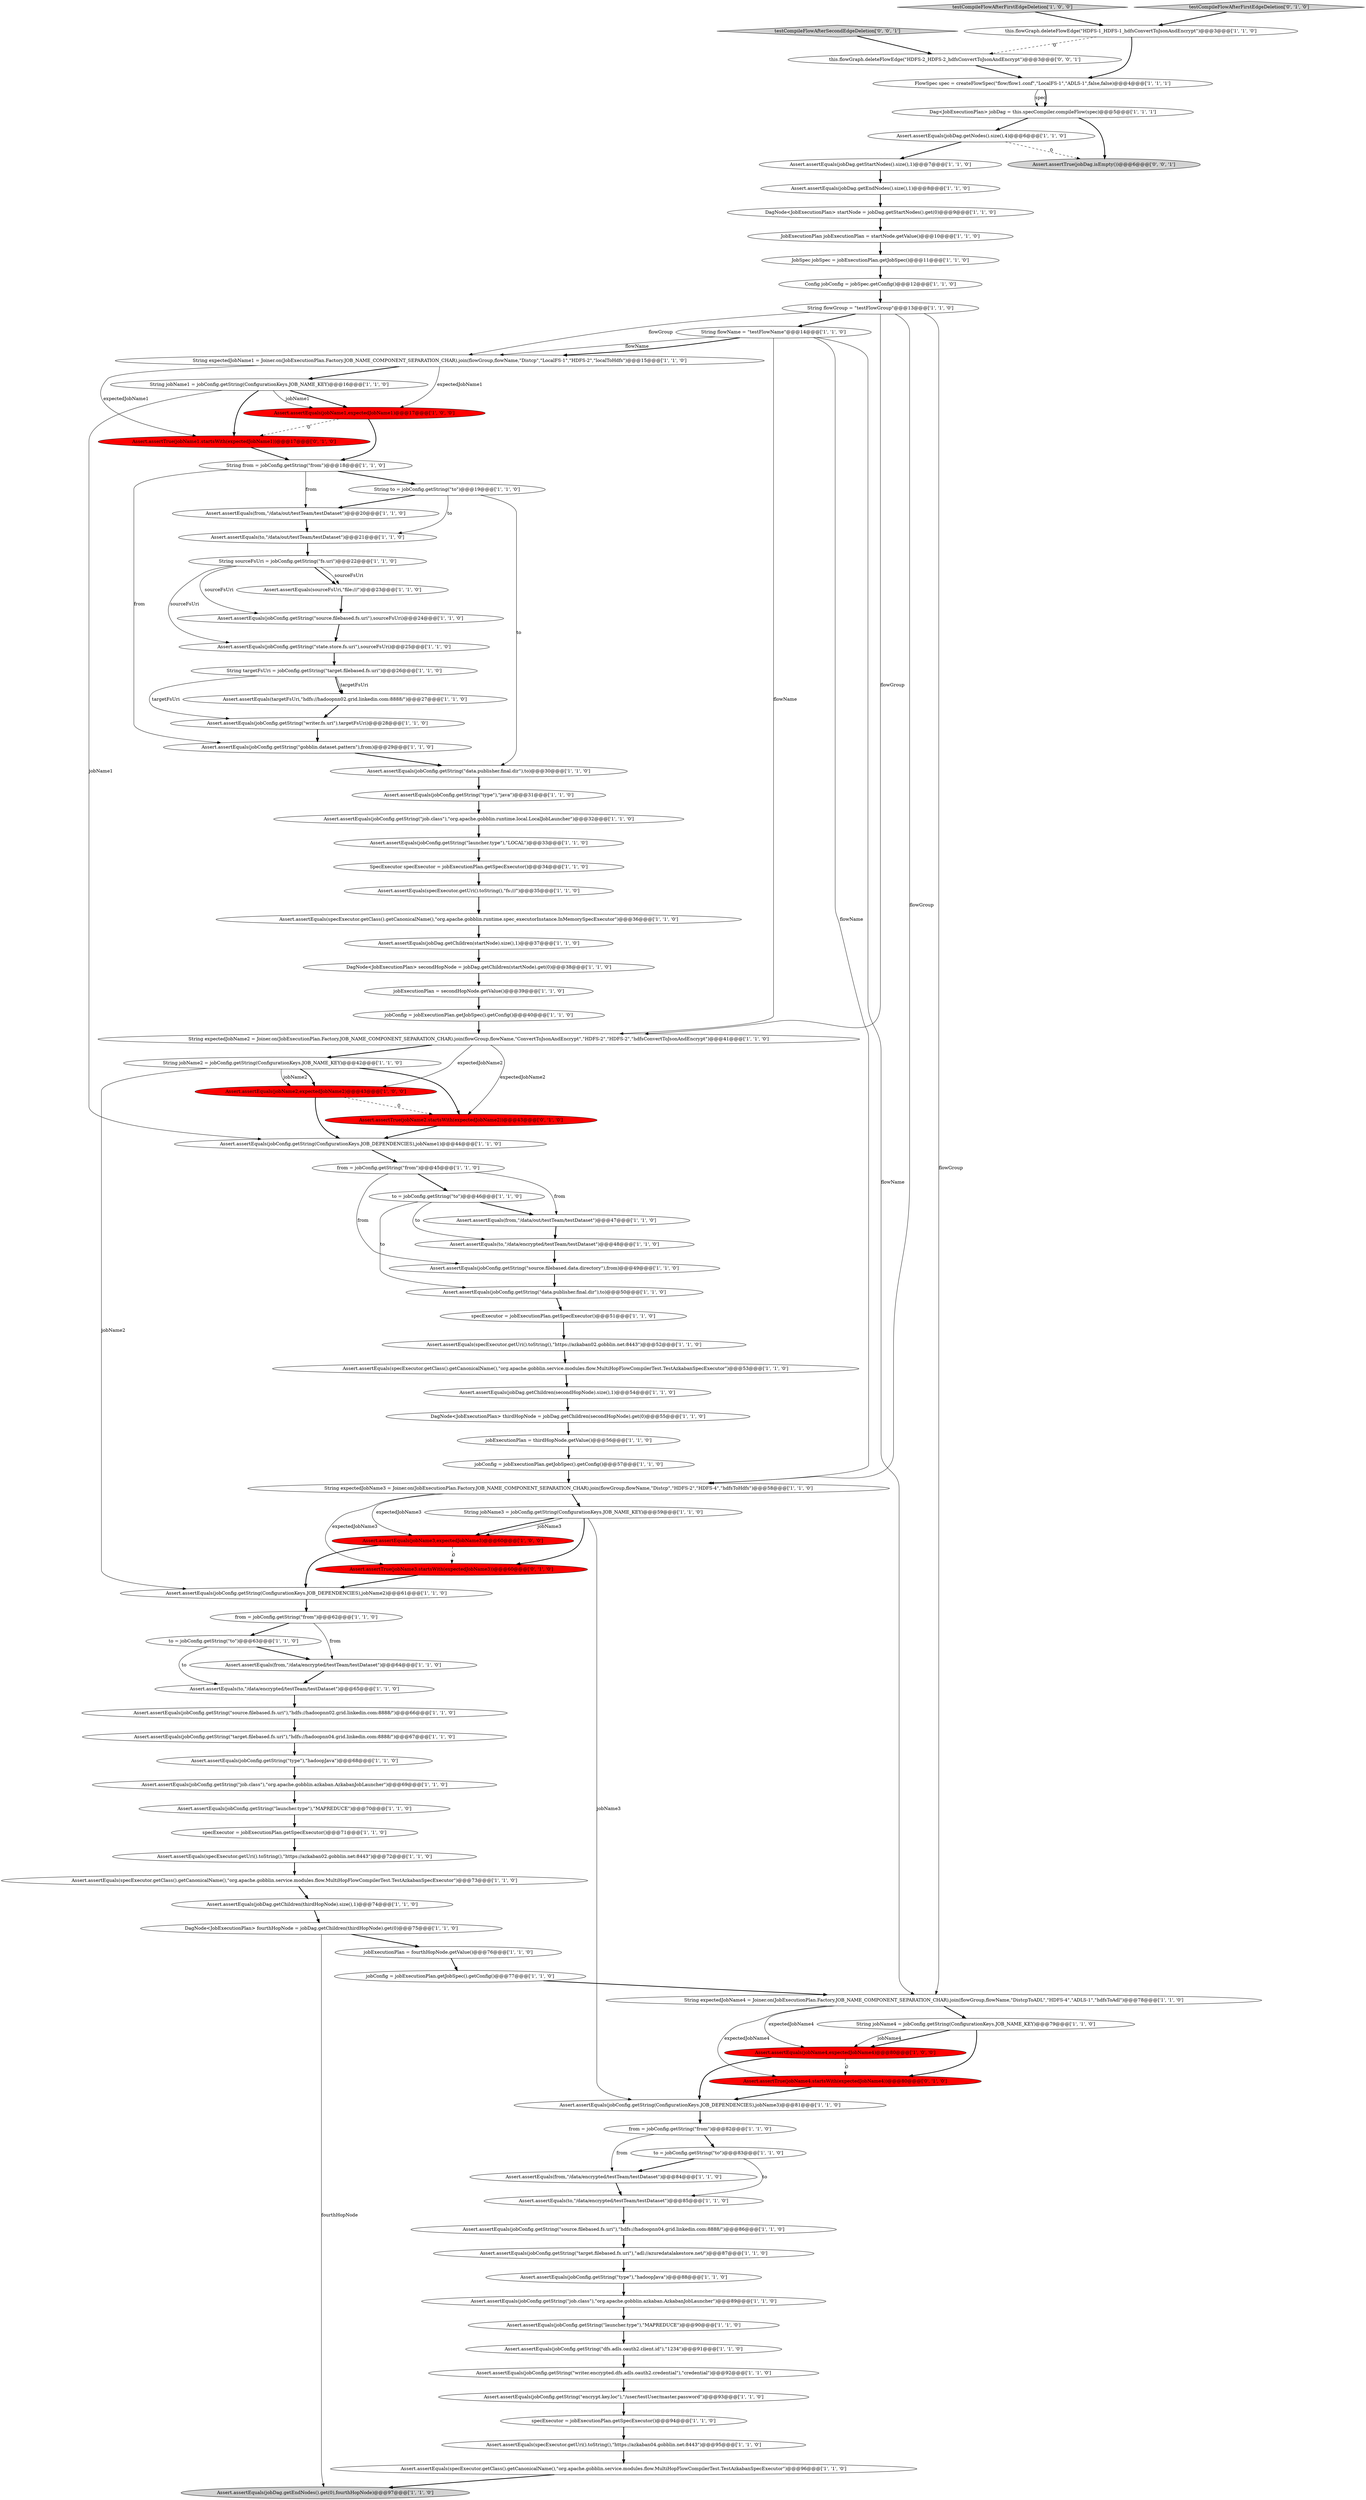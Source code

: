 digraph {
97 [style = filled, label = "Assert.assertTrue(jobName2.startsWith(expectedJobName2))@@@43@@@['0', '1', '0']", fillcolor = red, shape = ellipse image = "AAA1AAABBB2BBB"];
60 [style = filled, label = "jobConfig = jobExecutionPlan.getJobSpec().getConfig()@@@57@@@['1', '1', '0']", fillcolor = white, shape = ellipse image = "AAA0AAABBB1BBB"];
46 [style = filled, label = "testCompileFlowAfterFirstEdgeDeletion['1', '0', '0']", fillcolor = lightgray, shape = diamond image = "AAA0AAABBB1BBB"];
40 [style = filled, label = "Assert.assertEquals(jobConfig.getString(\"job.class\"),\"org.apache.gobblin.azkaban.AzkabanJobLauncher\")@@@69@@@['1', '1', '0']", fillcolor = white, shape = ellipse image = "AAA0AAABBB1BBB"];
91 [style = filled, label = "Assert.assertEquals(specExecutor.getClass().getCanonicalName(),\"org.apache.gobblin.service.modules.flow.MultiHopFlowCompilerTest.TestAzkabanSpecExecutor\")@@@73@@@['1', '1', '0']", fillcolor = white, shape = ellipse image = "AAA0AAABBB1BBB"];
87 [style = filled, label = "String jobName4 = jobConfig.getString(ConfigurationKeys.JOB_NAME_KEY)@@@79@@@['1', '1', '0']", fillcolor = white, shape = ellipse image = "AAA0AAABBB1BBB"];
0 [style = filled, label = "Assert.assertEquals(jobDag.getChildren(thirdHopNode).size(),1)@@@74@@@['1', '1', '0']", fillcolor = white, shape = ellipse image = "AAA0AAABBB1BBB"];
21 [style = filled, label = "String jobName2 = jobConfig.getString(ConfigurationKeys.JOB_NAME_KEY)@@@42@@@['1', '1', '0']", fillcolor = white, shape = ellipse image = "AAA0AAABBB1BBB"];
1 [style = filled, label = "Assert.assertEquals(to,\"/data/out/testTeam/testDataset\")@@@21@@@['1', '1', '0']", fillcolor = white, shape = ellipse image = "AAA0AAABBB1BBB"];
20 [style = filled, label = "Assert.assertEquals(jobConfig.getString(\"encrypt.key.loc\"),\"/user/testUser/master.password\")@@@93@@@['1', '1', '0']", fillcolor = white, shape = ellipse image = "AAA0AAABBB1BBB"];
42 [style = filled, label = "JobSpec jobSpec = jobExecutionPlan.getJobSpec()@@@11@@@['1', '1', '0']", fillcolor = white, shape = ellipse image = "AAA0AAABBB1BBB"];
25 [style = filled, label = "specExecutor = jobExecutionPlan.getSpecExecutor()@@@51@@@['1', '1', '0']", fillcolor = white, shape = ellipse image = "AAA0AAABBB1BBB"];
49 [style = filled, label = "Assert.assertEquals(sourceFsUri,\"file:///\")@@@23@@@['1', '1', '0']", fillcolor = white, shape = ellipse image = "AAA0AAABBB1BBB"];
58 [style = filled, label = "Assert.assertEquals(from,\"/data/out/testTeam/testDataset\")@@@20@@@['1', '1', '0']", fillcolor = white, shape = ellipse image = "AAA0AAABBB1BBB"];
54 [style = filled, label = "Dag<JobExecutionPlan> jobDag = this.specCompiler.compileFlow(spec)@@@5@@@['1', '1', '1']", fillcolor = white, shape = ellipse image = "AAA0AAABBB1BBB"];
34 [style = filled, label = "Assert.assertEquals(from,\"/data/encrypted/testTeam/testDataset\")@@@84@@@['1', '1', '0']", fillcolor = white, shape = ellipse image = "AAA0AAABBB1BBB"];
100 [style = filled, label = "Assert.assertTrue(jobName4.startsWith(expectedJobName4))@@@80@@@['0', '1', '0']", fillcolor = red, shape = ellipse image = "AAA1AAABBB2BBB"];
78 [style = filled, label = "Assert.assertEquals(jobDag.getNodes().size(),4)@@@6@@@['1', '1', '0']", fillcolor = white, shape = ellipse image = "AAA0AAABBB1BBB"];
85 [style = filled, label = "String expectedJobName3 = Joiner.on(JobExecutionPlan.Factory.JOB_NAME_COMPONENT_SEPARATION_CHAR).join(flowGroup,flowName,\"Distcp\",\"HDFS-2\",\"HDFS-4\",\"hdfsToHdfs\")@@@58@@@['1', '1', '0']", fillcolor = white, shape = ellipse image = "AAA0AAABBB1BBB"];
43 [style = filled, label = "Assert.assertEquals(jobConfig.getString(\"job.class\"),\"org.apache.gobblin.runtime.local.LocalJobLauncher\")@@@32@@@['1', '1', '0']", fillcolor = white, shape = ellipse image = "AAA0AAABBB1BBB"];
67 [style = filled, label = "Assert.assertEquals(jobConfig.getString(\"launcher.type\"),\"MAPREDUCE\")@@@70@@@['1', '1', '0']", fillcolor = white, shape = ellipse image = "AAA0AAABBB1BBB"];
76 [style = filled, label = "Assert.assertEquals(jobName2,expectedJobName2)@@@43@@@['1', '0', '0']", fillcolor = red, shape = ellipse image = "AAA1AAABBB1BBB"];
102 [style = filled, label = "this.flowGraph.deleteFlowEdge(\"HDFS-2_HDFS-2_hdfsConvertToJsonAndEncrypt\")@@@3@@@['0', '0', '1']", fillcolor = white, shape = ellipse image = "AAA0AAABBB3BBB"];
30 [style = filled, label = "Assert.assertEquals(jobConfig.getString(\"data.publisher.final.dir\"),to)@@@30@@@['1', '1', '0']", fillcolor = white, shape = ellipse image = "AAA0AAABBB1BBB"];
17 [style = filled, label = "Assert.assertEquals(jobConfig.getString(\"state.store.fs.uri\"),sourceFsUri)@@@25@@@['1', '1', '0']", fillcolor = white, shape = ellipse image = "AAA0AAABBB1BBB"];
66 [style = filled, label = "from = jobConfig.getString(\"from\")@@@82@@@['1', '1', '0']", fillcolor = white, shape = ellipse image = "AAA0AAABBB1BBB"];
19 [style = filled, label = "from = jobConfig.getString(\"from\")@@@62@@@['1', '1', '0']", fillcolor = white, shape = ellipse image = "AAA0AAABBB1BBB"];
72 [style = filled, label = "String targetFsUri = jobConfig.getString(\"target.filebased.fs.uri\")@@@26@@@['1', '1', '0']", fillcolor = white, shape = ellipse image = "AAA0AAABBB1BBB"];
56 [style = filled, label = "jobExecutionPlan = fourthHopNode.getValue()@@@76@@@['1', '1', '0']", fillcolor = white, shape = ellipse image = "AAA0AAABBB1BBB"];
68 [style = filled, label = "Assert.assertEquals(jobDag.getEndNodes().size(),1)@@@8@@@['1', '1', '0']", fillcolor = white, shape = ellipse image = "AAA0AAABBB1BBB"];
41 [style = filled, label = "Assert.assertEquals(jobConfig.getString(\"source.filebased.data.directory\"),from)@@@49@@@['1', '1', '0']", fillcolor = white, shape = ellipse image = "AAA0AAABBB1BBB"];
9 [style = filled, label = "Assert.assertEquals(jobName1,expectedJobName1)@@@17@@@['1', '0', '0']", fillcolor = red, shape = ellipse image = "AAA1AAABBB1BBB"];
8 [style = filled, label = "Assert.assertEquals(jobDag.getStartNodes().size(),1)@@@7@@@['1', '1', '0']", fillcolor = white, shape = ellipse image = "AAA0AAABBB1BBB"];
90 [style = filled, label = "specExecutor = jobExecutionPlan.getSpecExecutor()@@@71@@@['1', '1', '0']", fillcolor = white, shape = ellipse image = "AAA0AAABBB1BBB"];
89 [style = filled, label = "to = jobConfig.getString(\"to\")@@@83@@@['1', '1', '0']", fillcolor = white, shape = ellipse image = "AAA0AAABBB1BBB"];
28 [style = filled, label = "Assert.assertEquals(jobDag.getChildren(startNode).size(),1)@@@37@@@['1', '1', '0']", fillcolor = white, shape = ellipse image = "AAA0AAABBB1BBB"];
50 [style = filled, label = "jobExecutionPlan = secondHopNode.getValue()@@@39@@@['1', '1', '0']", fillcolor = white, shape = ellipse image = "AAA0AAABBB1BBB"];
18 [style = filled, label = "Config jobConfig = jobSpec.getConfig()@@@12@@@['1', '1', '0']", fillcolor = white, shape = ellipse image = "AAA0AAABBB1BBB"];
6 [style = filled, label = "SpecExecutor specExecutor = jobExecutionPlan.getSpecExecutor()@@@34@@@['1', '1', '0']", fillcolor = white, shape = ellipse image = "AAA0AAABBB1BBB"];
64 [style = filled, label = "Assert.assertEquals(targetFsUri,\"hdfs://hadoopnn02.grid.linkedin.com:8888/\")@@@27@@@['1', '1', '0']", fillcolor = white, shape = ellipse image = "AAA0AAABBB1BBB"];
77 [style = filled, label = "Assert.assertEquals(jobConfig.getString(\"source.filebased.fs.uri\"),\"hdfs://hadoopnn04.grid.linkedin.com:8888/\")@@@86@@@['1', '1', '0']", fillcolor = white, shape = ellipse image = "AAA0AAABBB1BBB"];
88 [style = filled, label = "String from = jobConfig.getString(\"from\")@@@18@@@['1', '1', '0']", fillcolor = white, shape = ellipse image = "AAA0AAABBB1BBB"];
95 [style = filled, label = "Assert.assertEquals(jobConfig.getString(ConfigurationKeys.JOB_DEPENDENCIES),jobName3)@@@81@@@['1', '1', '0']", fillcolor = white, shape = ellipse image = "AAA0AAABBB1BBB"];
29 [style = filled, label = "from = jobConfig.getString(\"from\")@@@45@@@['1', '1', '0']", fillcolor = white, shape = ellipse image = "AAA0AAABBB1BBB"];
23 [style = filled, label = "Assert.assertEquals(to,\"/data/encrypted/testTeam/testDataset\")@@@65@@@['1', '1', '0']", fillcolor = white, shape = ellipse image = "AAA0AAABBB1BBB"];
36 [style = filled, label = "to = jobConfig.getString(\"to\")@@@63@@@['1', '1', '0']", fillcolor = white, shape = ellipse image = "AAA0AAABBB1BBB"];
10 [style = filled, label = "jobConfig = jobExecutionPlan.getJobSpec().getConfig()@@@40@@@['1', '1', '0']", fillcolor = white, shape = ellipse image = "AAA0AAABBB1BBB"];
32 [style = filled, label = "Assert.assertEquals(jobConfig.getString(\"data.publisher.final.dir\"),to)@@@50@@@['1', '1', '0']", fillcolor = white, shape = ellipse image = "AAA0AAABBB1BBB"];
94 [style = filled, label = "Assert.assertEquals(jobConfig.getString(\"job.class\"),\"org.apache.gobblin.azkaban.AzkabanJobLauncher\")@@@89@@@['1', '1', '0']", fillcolor = white, shape = ellipse image = "AAA0AAABBB1BBB"];
62 [style = filled, label = "String jobName3 = jobConfig.getString(ConfigurationKeys.JOB_NAME_KEY)@@@59@@@['1', '1', '0']", fillcolor = white, shape = ellipse image = "AAA0AAABBB1BBB"];
70 [style = filled, label = "Assert.assertEquals(jobConfig.getString(ConfigurationKeys.JOB_DEPENDENCIES),jobName1)@@@44@@@['1', '1', '0']", fillcolor = white, shape = ellipse image = "AAA0AAABBB1BBB"];
53 [style = filled, label = "Assert.assertEquals(jobConfig.getString(\"gobblin.dataset.pattern\"),from)@@@29@@@['1', '1', '0']", fillcolor = white, shape = ellipse image = "AAA0AAABBB1BBB"];
79 [style = filled, label = "Assert.assertEquals(jobName3,expectedJobName3)@@@60@@@['1', '0', '0']", fillcolor = red, shape = ellipse image = "AAA1AAABBB1BBB"];
71 [style = filled, label = "Assert.assertEquals(jobConfig.getString(\"source.filebased.fs.uri\"),\"hdfs://hadoopnn02.grid.linkedin.com:8888/\")@@@66@@@['1', '1', '0']", fillcolor = white, shape = ellipse image = "AAA0AAABBB1BBB"];
3 [style = filled, label = "Assert.assertEquals(jobConfig.getString(\"writer.encrypted.dfs.adls.oauth2.credential\"),\"credential\")@@@92@@@['1', '1', '0']", fillcolor = white, shape = ellipse image = "AAA0AAABBB1BBB"];
55 [style = filled, label = "DagNode<JobExecutionPlan> fourthHopNode = jobDag.getChildren(thirdHopNode).get(0)@@@75@@@['1', '1', '0']", fillcolor = white, shape = ellipse image = "AAA0AAABBB1BBB"];
47 [style = filled, label = "Assert.assertEquals(to,\"/data/encrypted/testTeam/testDataset\")@@@85@@@['1', '1', '0']", fillcolor = white, shape = ellipse image = "AAA0AAABBB1BBB"];
63 [style = filled, label = "this.flowGraph.deleteFlowEdge(\"HDFS-1_HDFS-1_hdfsConvertToJsonAndEncrypt\")@@@3@@@['1', '1', '0']", fillcolor = white, shape = ellipse image = "AAA0AAABBB1BBB"];
103 [style = filled, label = "testCompileFlowAfterSecondEdgeDeletion['0', '0', '1']", fillcolor = lightgray, shape = diamond image = "AAA0AAABBB3BBB"];
81 [style = filled, label = "Assert.assertEquals(specExecutor.getUri().toString(),\"https://azkaban04.gobblin.net:8443\")@@@95@@@['1', '1', '0']", fillcolor = white, shape = ellipse image = "AAA0AAABBB1BBB"];
84 [style = filled, label = "Assert.assertEquals(jobConfig.getString(\"type\"),\"java\")@@@31@@@['1', '1', '0']", fillcolor = white, shape = ellipse image = "AAA0AAABBB1BBB"];
82 [style = filled, label = "Assert.assertEquals(jobConfig.getString(\"type\"),\"hadoopJava\")@@@68@@@['1', '1', '0']", fillcolor = white, shape = ellipse image = "AAA0AAABBB1BBB"];
5 [style = filled, label = "DagNode<JobExecutionPlan> thirdHopNode = jobDag.getChildren(secondHopNode).get(0)@@@55@@@['1', '1', '0']", fillcolor = white, shape = ellipse image = "AAA0AAABBB1BBB"];
93 [style = filled, label = "Assert.assertEquals(jobConfig.getString(\"target.filebased.fs.uri\"),\"adl://azuredatalakestore.net/\")@@@87@@@['1', '1', '0']", fillcolor = white, shape = ellipse image = "AAA0AAABBB1BBB"];
65 [style = filled, label = "Assert.assertEquals(specExecutor.getClass().getCanonicalName(),\"org.apache.gobblin.service.modules.flow.MultiHopFlowCompilerTest.TestAzkabanSpecExecutor\")@@@53@@@['1', '1', '0']", fillcolor = white, shape = ellipse image = "AAA0AAABBB1BBB"];
51 [style = filled, label = "String flowGroup = \"testFlowGroup\"@@@13@@@['1', '1', '0']", fillcolor = white, shape = ellipse image = "AAA0AAABBB1BBB"];
37 [style = filled, label = "String sourceFsUri = jobConfig.getString(\"fs.uri\")@@@22@@@['1', '1', '0']", fillcolor = white, shape = ellipse image = "AAA0AAABBB1BBB"];
61 [style = filled, label = "Assert.assertEquals(specExecutor.getUri().toString(),\"fs:///\")@@@35@@@['1', '1', '0']", fillcolor = white, shape = ellipse image = "AAA0AAABBB1BBB"];
26 [style = filled, label = "Assert.assertEquals(specExecutor.getUri().toString(),\"https://azkaban02.gobblin.net:8443\")@@@72@@@['1', '1', '0']", fillcolor = white, shape = ellipse image = "AAA0AAABBB1BBB"];
69 [style = filled, label = "Assert.assertEquals(jobDag.getEndNodes().get(0),fourthHopNode)@@@97@@@['1', '1', '0']", fillcolor = lightgray, shape = ellipse image = "AAA0AAABBB1BBB"];
75 [style = filled, label = "String to = jobConfig.getString(\"to\")@@@19@@@['1', '1', '0']", fillcolor = white, shape = ellipse image = "AAA0AAABBB1BBB"];
7 [style = filled, label = "DagNode<JobExecutionPlan> secondHopNode = jobDag.getChildren(startNode).get(0)@@@38@@@['1', '1', '0']", fillcolor = white, shape = ellipse image = "AAA0AAABBB1BBB"];
98 [style = filled, label = "testCompileFlowAfterFirstEdgeDeletion['0', '1', '0']", fillcolor = lightgray, shape = diamond image = "AAA0AAABBB2BBB"];
73 [style = filled, label = "Assert.assertEquals(from,\"/data/out/testTeam/testDataset\")@@@47@@@['1', '1', '0']", fillcolor = white, shape = ellipse image = "AAA0AAABBB1BBB"];
45 [style = filled, label = "FlowSpec spec = createFlowSpec(\"flow/flow1.conf\",\"LocalFS-1\",\"ADLS-1\",false,false)@@@4@@@['1', '1', '1']", fillcolor = white, shape = ellipse image = "AAA0AAABBB1BBB"];
39 [style = filled, label = "Assert.assertEquals(to,\"/data/encrypted/testTeam/testDataset\")@@@48@@@['1', '1', '0']", fillcolor = white, shape = ellipse image = "AAA0AAABBB1BBB"];
38 [style = filled, label = "Assert.assertEquals(jobConfig.getString(\"dfs.adls.oauth2.client.id\"),\"1234\")@@@91@@@['1', '1', '0']", fillcolor = white, shape = ellipse image = "AAA0AAABBB1BBB"];
22 [style = filled, label = "Assert.assertEquals(jobConfig.getString(ConfigurationKeys.JOB_DEPENDENCIES),jobName2)@@@61@@@['1', '1', '0']", fillcolor = white, shape = ellipse image = "AAA0AAABBB1BBB"];
48 [style = filled, label = "DagNode<JobExecutionPlan> startNode = jobDag.getStartNodes().get(0)@@@9@@@['1', '1', '0']", fillcolor = white, shape = ellipse image = "AAA0AAABBB1BBB"];
86 [style = filled, label = "specExecutor = jobExecutionPlan.getSpecExecutor()@@@94@@@['1', '1', '0']", fillcolor = white, shape = ellipse image = "AAA0AAABBB1BBB"];
12 [style = filled, label = "Assert.assertEquals(specExecutor.getClass().getCanonicalName(),\"org.apache.gobblin.service.modules.flow.MultiHopFlowCompilerTest.TestAzkabanSpecExecutor\")@@@96@@@['1', '1', '0']", fillcolor = white, shape = ellipse image = "AAA0AAABBB1BBB"];
101 [style = filled, label = "Assert.assertTrue(jobDag.isEmpty())@@@6@@@['0', '0', '1']", fillcolor = lightgray, shape = ellipse image = "AAA0AAABBB3BBB"];
4 [style = filled, label = "Assert.assertEquals(jobDag.getChildren(secondHopNode).size(),1)@@@54@@@['1', '1', '0']", fillcolor = white, shape = ellipse image = "AAA0AAABBB1BBB"];
52 [style = filled, label = "Assert.assertEquals(jobConfig.getString(\"type\"),\"hadoopJava\")@@@88@@@['1', '1', '0']", fillcolor = white, shape = ellipse image = "AAA0AAABBB1BBB"];
35 [style = filled, label = "Assert.assertEquals(specExecutor.getClass().getCanonicalName(),\"org.apache.gobblin.runtime.spec_executorInstance.InMemorySpecExecutor\")@@@36@@@['1', '1', '0']", fillcolor = white, shape = ellipse image = "AAA0AAABBB1BBB"];
44 [style = filled, label = "String expectedJobName2 = Joiner.on(JobExecutionPlan.Factory.JOB_NAME_COMPONENT_SEPARATION_CHAR).join(flowGroup,flowName,\"ConvertToJsonAndEncrypt\",\"HDFS-2\",\"HDFS-2\",\"hdfsConvertToJsonAndEncrypt\")@@@41@@@['1', '1', '0']", fillcolor = white, shape = ellipse image = "AAA0AAABBB1BBB"];
16 [style = filled, label = "JobExecutionPlan jobExecutionPlan = startNode.getValue()@@@10@@@['1', '1', '0']", fillcolor = white, shape = ellipse image = "AAA0AAABBB1BBB"];
92 [style = filled, label = "Assert.assertEquals(jobConfig.getString(\"launcher.type\"),\"MAPREDUCE\")@@@90@@@['1', '1', '0']", fillcolor = white, shape = ellipse image = "AAA0AAABBB1BBB"];
2 [style = filled, label = "Assert.assertEquals(specExecutor.getUri().toString(),\"https://azkaban02.gobblin.net:8443\")@@@52@@@['1', '1', '0']", fillcolor = white, shape = ellipse image = "AAA0AAABBB1BBB"];
24 [style = filled, label = "Assert.assertEquals(jobConfig.getString(\"writer.fs.uri\"),targetFsUri)@@@28@@@['1', '1', '0']", fillcolor = white, shape = ellipse image = "AAA0AAABBB1BBB"];
11 [style = filled, label = "String expectedJobName4 = Joiner.on(JobExecutionPlan.Factory.JOB_NAME_COMPONENT_SEPARATION_CHAR).join(flowGroup,flowName,\"DistcpToADL\",\"HDFS-4\",\"ADLS-1\",\"hdfsToAdl\")@@@78@@@['1', '1', '0']", fillcolor = white, shape = ellipse image = "AAA0AAABBB1BBB"];
83 [style = filled, label = "String expectedJobName1 = Joiner.on(JobExecutionPlan.Factory.JOB_NAME_COMPONENT_SEPARATION_CHAR).join(flowGroup,flowName,\"Distcp\",\"LocalFS-1\",\"HDFS-2\",\"localToHdfs\")@@@15@@@['1', '1', '0']", fillcolor = white, shape = ellipse image = "AAA0AAABBB1BBB"];
59 [style = filled, label = "jobExecutionPlan = thirdHopNode.getValue()@@@56@@@['1', '1', '0']", fillcolor = white, shape = ellipse image = "AAA0AAABBB1BBB"];
33 [style = filled, label = "Assert.assertEquals(jobConfig.getString(\"target.filebased.fs.uri\"),\"hdfs://hadoopnn04.grid.linkedin.com:8888/\")@@@67@@@['1', '1', '0']", fillcolor = white, shape = ellipse image = "AAA0AAABBB1BBB"];
15 [style = filled, label = "Assert.assertEquals(jobConfig.getString(\"launcher.type\"),\"LOCAL\")@@@33@@@['1', '1', '0']", fillcolor = white, shape = ellipse image = "AAA0AAABBB1BBB"];
31 [style = filled, label = "Assert.assertEquals(jobConfig.getString(\"source.filebased.fs.uri\"),sourceFsUri)@@@24@@@['1', '1', '0']", fillcolor = white, shape = ellipse image = "AAA0AAABBB1BBB"];
57 [style = filled, label = "to = jobConfig.getString(\"to\")@@@46@@@['1', '1', '0']", fillcolor = white, shape = ellipse image = "AAA0AAABBB1BBB"];
13 [style = filled, label = "String flowName = \"testFlowName\"@@@14@@@['1', '1', '0']", fillcolor = white, shape = ellipse image = "AAA0AAABBB1BBB"];
99 [style = filled, label = "Assert.assertTrue(jobName1.startsWith(expectedJobName1))@@@17@@@['0', '1', '0']", fillcolor = red, shape = ellipse image = "AAA1AAABBB2BBB"];
74 [style = filled, label = "String jobName1 = jobConfig.getString(ConfigurationKeys.JOB_NAME_KEY)@@@16@@@['1', '1', '0']", fillcolor = white, shape = ellipse image = "AAA0AAABBB1BBB"];
80 [style = filled, label = "Assert.assertEquals(from,\"/data/encrypted/testTeam/testDataset\")@@@64@@@['1', '1', '0']", fillcolor = white, shape = ellipse image = "AAA0AAABBB1BBB"];
96 [style = filled, label = "Assert.assertTrue(jobName3.startsWith(expectedJobName3))@@@60@@@['0', '1', '0']", fillcolor = red, shape = ellipse image = "AAA1AAABBB2BBB"];
14 [style = filled, label = "Assert.assertEquals(jobName4,expectedJobName4)@@@80@@@['1', '0', '0']", fillcolor = red, shape = ellipse image = "AAA1AAABBB1BBB"];
27 [style = filled, label = "jobConfig = jobExecutionPlan.getJobSpec().getConfig()@@@77@@@['1', '1', '0']", fillcolor = white, shape = ellipse image = "AAA0AAABBB1BBB"];
76->97 [style = dashed, label="0"];
70->29 [style = bold, label=""];
37->49 [style = bold, label=""];
66->89 [style = bold, label=""];
56->27 [style = bold, label=""];
97->70 [style = bold, label=""];
52->94 [style = bold, label=""];
57->39 [style = solid, label="to"];
19->36 [style = bold, label=""];
55->69 [style = solid, label="fourthHopNode"];
85->96 [style = solid, label="expectedJobName3"];
26->91 [style = bold, label=""];
72->24 [style = solid, label="targetFsUri"];
71->33 [style = bold, label=""];
37->17 [style = solid, label="sourceFsUri"];
73->39 [style = bold, label=""];
21->76 [style = bold, label=""];
50->10 [style = bold, label=""];
32->25 [style = bold, label=""];
88->58 [style = solid, label="from"];
98->63 [style = bold, label=""];
77->93 [style = bold, label=""];
62->95 [style = solid, label="jobName3"];
16->42 [style = bold, label=""];
17->72 [style = bold, label=""];
74->9 [style = bold, label=""];
66->34 [style = solid, label="from"];
21->76 [style = solid, label="jobName2"];
54->78 [style = bold, label=""];
24->53 [style = bold, label=""];
78->8 [style = bold, label=""];
30->84 [style = bold, label=""];
96->22 [style = bold, label=""];
90->26 [style = bold, label=""];
51->85 [style = solid, label="flowGroup"];
44->21 [style = bold, label=""];
41->32 [style = bold, label=""];
59->60 [style = bold, label=""];
60->85 [style = bold, label=""];
91->0 [style = bold, label=""];
45->54 [style = solid, label="spec"];
29->73 [style = solid, label="from"];
62->79 [style = bold, label=""];
34->47 [style = bold, label=""];
94->92 [style = bold, label=""];
74->70 [style = solid, label="jobName1"];
53->30 [style = bold, label=""];
13->83 [style = bold, label=""];
51->83 [style = solid, label="flowGroup"];
25->2 [style = bold, label=""];
33->82 [style = bold, label=""];
44->97 [style = solid, label="expectedJobName2"];
6->61 [style = bold, label=""];
35->28 [style = bold, label=""];
46->63 [style = bold, label=""];
102->45 [style = bold, label=""];
74->99 [style = bold, label=""];
10->44 [style = bold, label=""];
27->11 [style = bold, label=""];
87->100 [style = bold, label=""];
49->31 [style = bold, label=""];
48->16 [style = bold, label=""];
79->22 [style = bold, label=""];
75->1 [style = solid, label="to"];
18->51 [style = bold, label=""];
88->75 [style = bold, label=""];
39->41 [style = bold, label=""];
21->22 [style = solid, label="jobName2"];
29->57 [style = bold, label=""];
29->41 [style = solid, label="from"];
72->64 [style = bold, label=""];
7->50 [style = bold, label=""];
63->45 [style = bold, label=""];
83->9 [style = solid, label="expectedJobName1"];
99->88 [style = bold, label=""];
5->59 [style = bold, label=""];
22->19 [style = bold, label=""];
89->34 [style = bold, label=""];
14->100 [style = dashed, label="0"];
9->88 [style = bold, label=""];
75->30 [style = solid, label="to"];
84->43 [style = bold, label=""];
51->11 [style = solid, label="flowGroup"];
78->101 [style = dashed, label="0"];
11->14 [style = solid, label="expectedJobName4"];
87->14 [style = bold, label=""];
54->101 [style = bold, label=""];
85->62 [style = bold, label=""];
37->31 [style = solid, label="sourceFsUri"];
51->13 [style = bold, label=""];
38->3 [style = bold, label=""];
47->77 [style = bold, label=""];
68->48 [style = bold, label=""];
87->14 [style = solid, label="jobName4"];
12->69 [style = bold, label=""];
58->1 [style = bold, label=""];
62->79 [style = solid, label="jobName3"];
100->95 [style = bold, label=""];
23->71 [style = bold, label=""];
74->9 [style = solid, label="jobName1"];
83->99 [style = solid, label="expectedJobName1"];
13->44 [style = solid, label="flowName"];
44->76 [style = solid, label="expectedJobName2"];
11->100 [style = solid, label="expectedJobName4"];
79->96 [style = dashed, label="0"];
76->70 [style = bold, label=""];
82->40 [style = bold, label=""];
31->17 [style = bold, label=""];
88->53 [style = solid, label="from"];
4->5 [style = bold, label=""];
80->23 [style = bold, label=""];
92->38 [style = bold, label=""];
1->37 [style = bold, label=""];
61->35 [style = bold, label=""];
62->96 [style = bold, label=""];
42->18 [style = bold, label=""];
13->11 [style = solid, label="flowName"];
86->81 [style = bold, label=""];
28->7 [style = bold, label=""];
57->73 [style = bold, label=""];
37->49 [style = solid, label="sourceFsUri"];
63->102 [style = dashed, label="0"];
65->4 [style = bold, label=""];
11->87 [style = bold, label=""];
57->32 [style = solid, label="to"];
15->6 [style = bold, label=""];
103->102 [style = bold, label=""];
64->24 [style = bold, label=""];
40->67 [style = bold, label=""];
51->44 [style = solid, label="flowGroup"];
36->80 [style = bold, label=""];
55->56 [style = bold, label=""];
75->58 [style = bold, label=""];
85->79 [style = solid, label="expectedJobName3"];
36->23 [style = solid, label="to"];
45->54 [style = bold, label=""];
20->86 [style = bold, label=""];
3->20 [style = bold, label=""];
19->80 [style = solid, label="from"];
8->68 [style = bold, label=""];
13->85 [style = solid, label="flowName"];
43->15 [style = bold, label=""];
21->97 [style = bold, label=""];
14->95 [style = bold, label=""];
83->74 [style = bold, label=""];
0->55 [style = bold, label=""];
13->83 [style = solid, label="flowName"];
93->52 [style = bold, label=""];
72->64 [style = solid, label="targetFsUri"];
2->65 [style = bold, label=""];
67->90 [style = bold, label=""];
81->12 [style = bold, label=""];
9->99 [style = dashed, label="0"];
95->66 [style = bold, label=""];
89->47 [style = solid, label="to"];
}
